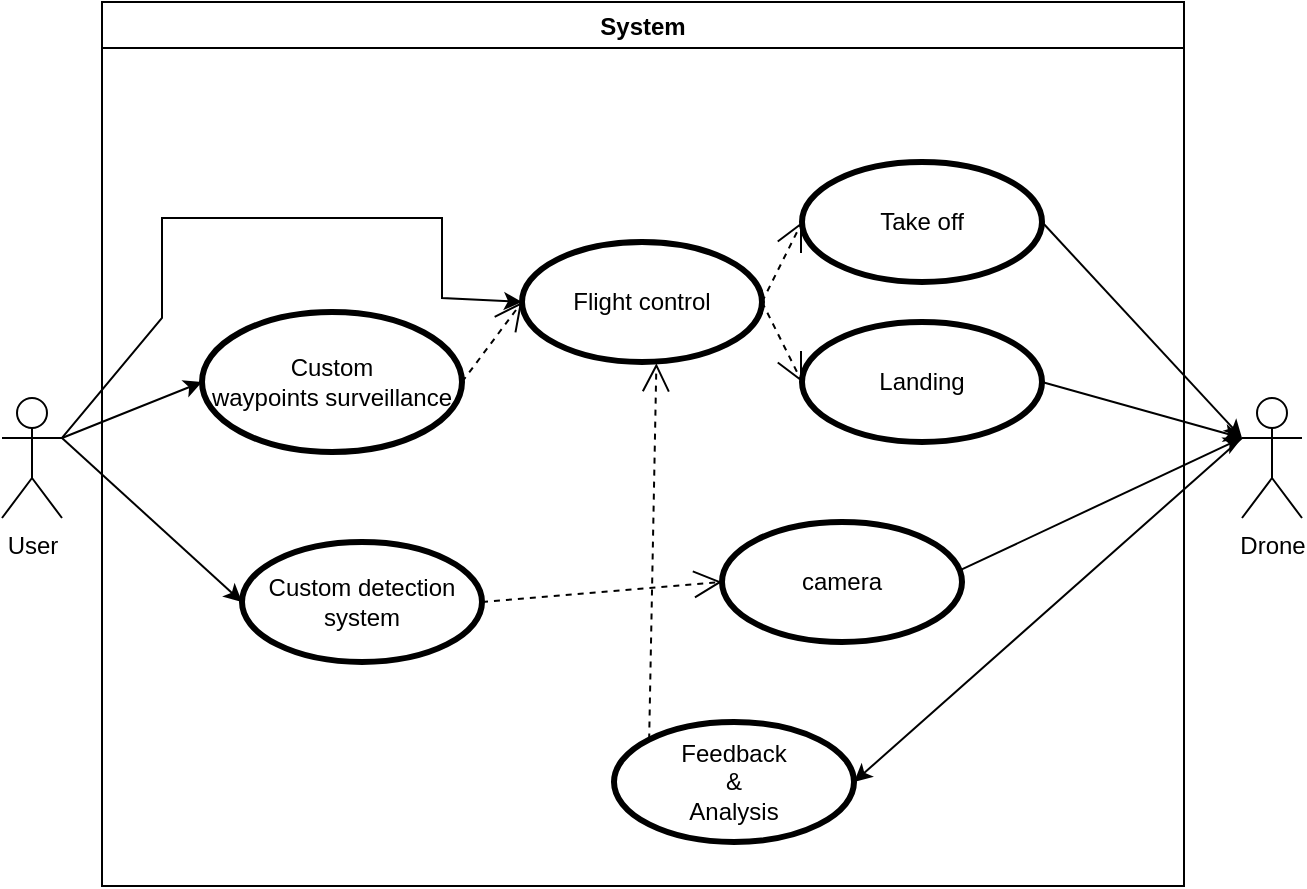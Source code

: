 <mxfile version="20.0.4" type="device"><diagram id="wpFlSstG2tDJH2NhzsGm" name="Page-1"><mxGraphModel dx="1038" dy="547" grid="0" gridSize="10" guides="1" tooltips="1" connect="1" arrows="1" fold="1" page="1" pageScale="1" pageWidth="827" pageHeight="1169" math="0" shadow="0"><root><mxCell id="0"/><mxCell id="1" parent="0"/><mxCell id="e4vJjsd33-NH25AioNAs-1" value="User" style="shape=umlActor;html=1;verticalLabelPosition=bottom;verticalAlign=top;align=center;" vertex="1" parent="1"><mxGeometry x="80" y="240" width="30" height="60" as="geometry"/></mxCell><mxCell id="e4vJjsd33-NH25AioNAs-2" value="Drone" style="shape=umlActor;html=1;verticalLabelPosition=bottom;verticalAlign=top;align=center;" vertex="1" parent="1"><mxGeometry x="700" y="240" width="30" height="60" as="geometry"/></mxCell><mxCell id="e4vJjsd33-NH25AioNAs-5" value="System" style="swimlane;" vertex="1" parent="1"><mxGeometry x="130" y="42" width="541" height="442" as="geometry"/></mxCell><mxCell id="e4vJjsd33-NH25AioNAs-6" value="&lt;span style=&quot;font-weight: normal;&quot;&gt;Take off&lt;/span&gt;" style="shape=ellipse;html=1;strokeWidth=3;fontStyle=1;whiteSpace=wrap;align=center;perimeter=ellipsePerimeter;" vertex="1" parent="e4vJjsd33-NH25AioNAs-5"><mxGeometry x="350" y="80" width="120" height="60" as="geometry"/></mxCell><mxCell id="e4vJjsd33-NH25AioNAs-7" value="&lt;span style=&quot;font-family: Helvetica, &amp;quot;VP Default&amp;quot;; font-weight: 400;&quot;&gt;Custom waypoints&amp;nbsp;surveillance&lt;/span&gt;" style="shape=ellipse;html=1;strokeWidth=3;fontStyle=1;whiteSpace=wrap;align=center;perimeter=ellipsePerimeter;" vertex="1" parent="e4vJjsd33-NH25AioNAs-5"><mxGeometry x="50" y="155" width="130" height="70" as="geometry"/></mxCell><mxCell id="e4vJjsd33-NH25AioNAs-8" value="&lt;span style=&quot;font-weight: normal;&quot;&gt;Landing&lt;/span&gt;" style="shape=ellipse;html=1;strokeWidth=3;fontStyle=1;whiteSpace=wrap;align=center;perimeter=ellipsePerimeter;" vertex="1" parent="e4vJjsd33-NH25AioNAs-5"><mxGeometry x="350" y="160" width="120" height="60" as="geometry"/></mxCell><mxCell id="e4vJjsd33-NH25AioNAs-9" value="&lt;span style=&quot;font-weight: normal;&quot;&gt;Flight control&lt;/span&gt;" style="shape=ellipse;html=1;strokeWidth=3;fontStyle=1;whiteSpace=wrap;align=center;perimeter=ellipsePerimeter;" vertex="1" parent="e4vJjsd33-NH25AioNAs-5"><mxGeometry x="210" y="120" width="120" height="60" as="geometry"/></mxCell><mxCell id="e4vJjsd33-NH25AioNAs-10" value="&lt;span style=&quot;font-family: Helvetica, &amp;quot;VP Default&amp;quot;; font-weight: 400;&quot;&gt;Custom detection system&lt;/span&gt;" style="shape=ellipse;html=1;strokeWidth=3;fontStyle=1;whiteSpace=wrap;align=center;perimeter=ellipsePerimeter;" vertex="1" parent="e4vJjsd33-NH25AioNAs-5"><mxGeometry x="70" y="270" width="120" height="60" as="geometry"/></mxCell><mxCell id="e4vJjsd33-NH25AioNAs-11" value="&lt;span style=&quot;font-weight: normal;&quot;&gt;Feedback&lt;br&gt;&amp;amp;&lt;br&gt;Analysis&lt;br&gt;&lt;/span&gt;" style="shape=ellipse;html=1;strokeWidth=3;fontStyle=1;whiteSpace=wrap;align=center;perimeter=ellipsePerimeter;" vertex="1" parent="e4vJjsd33-NH25AioNAs-5"><mxGeometry x="256" y="360" width="120" height="60" as="geometry"/></mxCell><mxCell id="e4vJjsd33-NH25AioNAs-12" value="&lt;span style=&quot;font-weight: normal;&quot;&gt;camera&lt;/span&gt;" style="shape=ellipse;html=1;strokeWidth=3;fontStyle=1;whiteSpace=wrap;align=center;perimeter=ellipsePerimeter;" vertex="1" parent="e4vJjsd33-NH25AioNAs-5"><mxGeometry x="310" y="260" width="120" height="60" as="geometry"/></mxCell><mxCell id="e4vJjsd33-NH25AioNAs-18" value="" style="edgeStyle=none;html=1;endArrow=open;endSize=12;dashed=1;verticalAlign=bottom;rounded=0;exitX=1;exitY=0.5;exitDx=0;exitDy=0;entryX=0;entryY=0.5;entryDx=0;entryDy=0;" edge="1" parent="e4vJjsd33-NH25AioNAs-5" source="e4vJjsd33-NH25AioNAs-7" target="e4vJjsd33-NH25AioNAs-9"><mxGeometry width="160" relative="1" as="geometry"><mxPoint x="210" y="240" as="sourcePoint"/><mxPoint x="370" y="240" as="targetPoint"/></mxGeometry></mxCell><mxCell id="e4vJjsd33-NH25AioNAs-19" value="" style="edgeStyle=none;html=1;endArrow=open;endSize=12;dashed=1;verticalAlign=bottom;rounded=0;exitX=1;exitY=0.5;exitDx=0;exitDy=0;entryX=0;entryY=0.5;entryDx=0;entryDy=0;" edge="1" parent="e4vJjsd33-NH25AioNAs-5" source="e4vJjsd33-NH25AioNAs-9" target="e4vJjsd33-NH25AioNAs-6"><mxGeometry width="160" relative="1" as="geometry"><mxPoint x="190" y="200" as="sourcePoint"/><mxPoint x="220" y="160" as="targetPoint"/></mxGeometry></mxCell><mxCell id="e4vJjsd33-NH25AioNAs-20" value="" style="edgeStyle=none;html=1;endArrow=open;endSize=12;dashed=1;verticalAlign=bottom;rounded=0;exitX=1;exitY=0.5;exitDx=0;exitDy=0;entryX=0;entryY=0.5;entryDx=0;entryDy=0;" edge="1" parent="e4vJjsd33-NH25AioNAs-5" source="e4vJjsd33-NH25AioNAs-9" target="e4vJjsd33-NH25AioNAs-8"><mxGeometry width="160" relative="1" as="geometry"><mxPoint x="200" y="210" as="sourcePoint"/><mxPoint x="230" y="170" as="targetPoint"/></mxGeometry></mxCell><mxCell id="e4vJjsd33-NH25AioNAs-38" value="" style="edgeStyle=none;html=1;endArrow=open;endSize=12;dashed=1;verticalAlign=bottom;rounded=0;exitX=1;exitY=0.5;exitDx=0;exitDy=0;entryX=0;entryY=0.5;entryDx=0;entryDy=0;" edge="1" parent="e4vJjsd33-NH25AioNAs-5" source="e4vJjsd33-NH25AioNAs-10" target="e4vJjsd33-NH25AioNAs-12"><mxGeometry width="160" relative="1" as="geometry"><mxPoint x="200" y="210" as="sourcePoint"/><mxPoint x="230" y="170" as="targetPoint"/></mxGeometry></mxCell><mxCell id="e4vJjsd33-NH25AioNAs-40" value="" style="edgeStyle=none;html=1;endArrow=open;endSize=12;dashed=1;verticalAlign=bottom;rounded=0;exitX=0;exitY=0;exitDx=0;exitDy=0;entryX=0.56;entryY=1.01;entryDx=0;entryDy=0;entryPerimeter=0;" edge="1" parent="e4vJjsd33-NH25AioNAs-5" source="e4vJjsd33-NH25AioNAs-11" target="e4vJjsd33-NH25AioNAs-9"><mxGeometry width="160" relative="1" as="geometry"><mxPoint x="210" y="320" as="sourcePoint"/><mxPoint x="330" y="310" as="targetPoint"/></mxGeometry></mxCell><mxCell id="e4vJjsd33-NH25AioNAs-30" value="" style="endArrow=classic;html=1;rounded=0;entryX=0;entryY=0.5;entryDx=0;entryDy=0;exitX=1;exitY=0.333;exitDx=0;exitDy=0;exitPerimeter=0;" edge="1" parent="1" source="e4vJjsd33-NH25AioNAs-1" target="e4vJjsd33-NH25AioNAs-7"><mxGeometry width="50" height="50" relative="1" as="geometry"><mxPoint x="390" y="310" as="sourcePoint"/><mxPoint x="440" y="260" as="targetPoint"/></mxGeometry></mxCell><mxCell id="e4vJjsd33-NH25AioNAs-31" value="" style="endArrow=classic;html=1;rounded=0;entryX=0;entryY=0.5;entryDx=0;entryDy=0;" edge="1" parent="1" target="e4vJjsd33-NH25AioNAs-10"><mxGeometry width="50" height="50" relative="1" as="geometry"><mxPoint x="110" y="260" as="sourcePoint"/><mxPoint x="180" y="240" as="targetPoint"/></mxGeometry></mxCell><mxCell id="e4vJjsd33-NH25AioNAs-32" value="" style="endArrow=classic;html=1;rounded=0;entryX=0;entryY=0.5;entryDx=0;entryDy=0;exitX=1;exitY=0.333;exitDx=0;exitDy=0;exitPerimeter=0;" edge="1" parent="1" source="e4vJjsd33-NH25AioNAs-1" target="e4vJjsd33-NH25AioNAs-9"><mxGeometry width="50" height="50" relative="1" as="geometry"><mxPoint x="130" y="280" as="sourcePoint"/><mxPoint x="190" y="250" as="targetPoint"/><Array as="points"><mxPoint x="160" y="200"/><mxPoint x="160" y="150"/><mxPoint x="230" y="150"/><mxPoint x="300" y="150"/><mxPoint x="300" y="190"/></Array></mxGeometry></mxCell><mxCell id="e4vJjsd33-NH25AioNAs-33" value="" style="endArrow=classic;html=1;rounded=0;entryX=0;entryY=0.333;entryDx=0;entryDy=0;exitX=1;exitY=0.5;exitDx=0;exitDy=0;entryPerimeter=0;" edge="1" parent="1" source="e4vJjsd33-NH25AioNAs-6" target="e4vJjsd33-NH25AioNAs-2"><mxGeometry width="50" height="50" relative="1" as="geometry"><mxPoint x="140" y="290" as="sourcePoint"/><mxPoint x="200" y="260" as="targetPoint"/></mxGeometry></mxCell><mxCell id="e4vJjsd33-NH25AioNAs-34" value="" style="endArrow=classic;html=1;rounded=0;entryX=0;entryY=0.333;entryDx=0;entryDy=0;exitX=1;exitY=0.5;exitDx=0;exitDy=0;entryPerimeter=0;" edge="1" parent="1" source="e4vJjsd33-NH25AioNAs-8" target="e4vJjsd33-NH25AioNAs-2"><mxGeometry width="50" height="50" relative="1" as="geometry"><mxPoint x="150" y="300" as="sourcePoint"/><mxPoint x="210" y="270" as="targetPoint"/></mxGeometry></mxCell><mxCell id="e4vJjsd33-NH25AioNAs-35" value="" style="endArrow=classic;html=1;rounded=0;exitX=0.997;exitY=0.397;exitDx=0;exitDy=0;exitPerimeter=0;" edge="1" parent="1" source="e4vJjsd33-NH25AioNAs-12"><mxGeometry width="50" height="50" relative="1" as="geometry"><mxPoint x="160" y="310" as="sourcePoint"/><mxPoint x="700" y="260" as="targetPoint"/></mxGeometry></mxCell><mxCell id="e4vJjsd33-NH25AioNAs-36" value="" style="endArrow=classic;html=1;rounded=0;entryX=1;entryY=0.5;entryDx=0;entryDy=0;exitX=0;exitY=0.333;exitDx=0;exitDy=0;exitPerimeter=0;" edge="1" parent="1" source="e4vJjsd33-NH25AioNAs-2" target="e4vJjsd33-NH25AioNAs-11"><mxGeometry width="50" height="50" relative="1" as="geometry"><mxPoint x="170" y="320" as="sourcePoint"/><mxPoint x="230" y="290" as="targetPoint"/></mxGeometry></mxCell></root></mxGraphModel></diagram></mxfile>